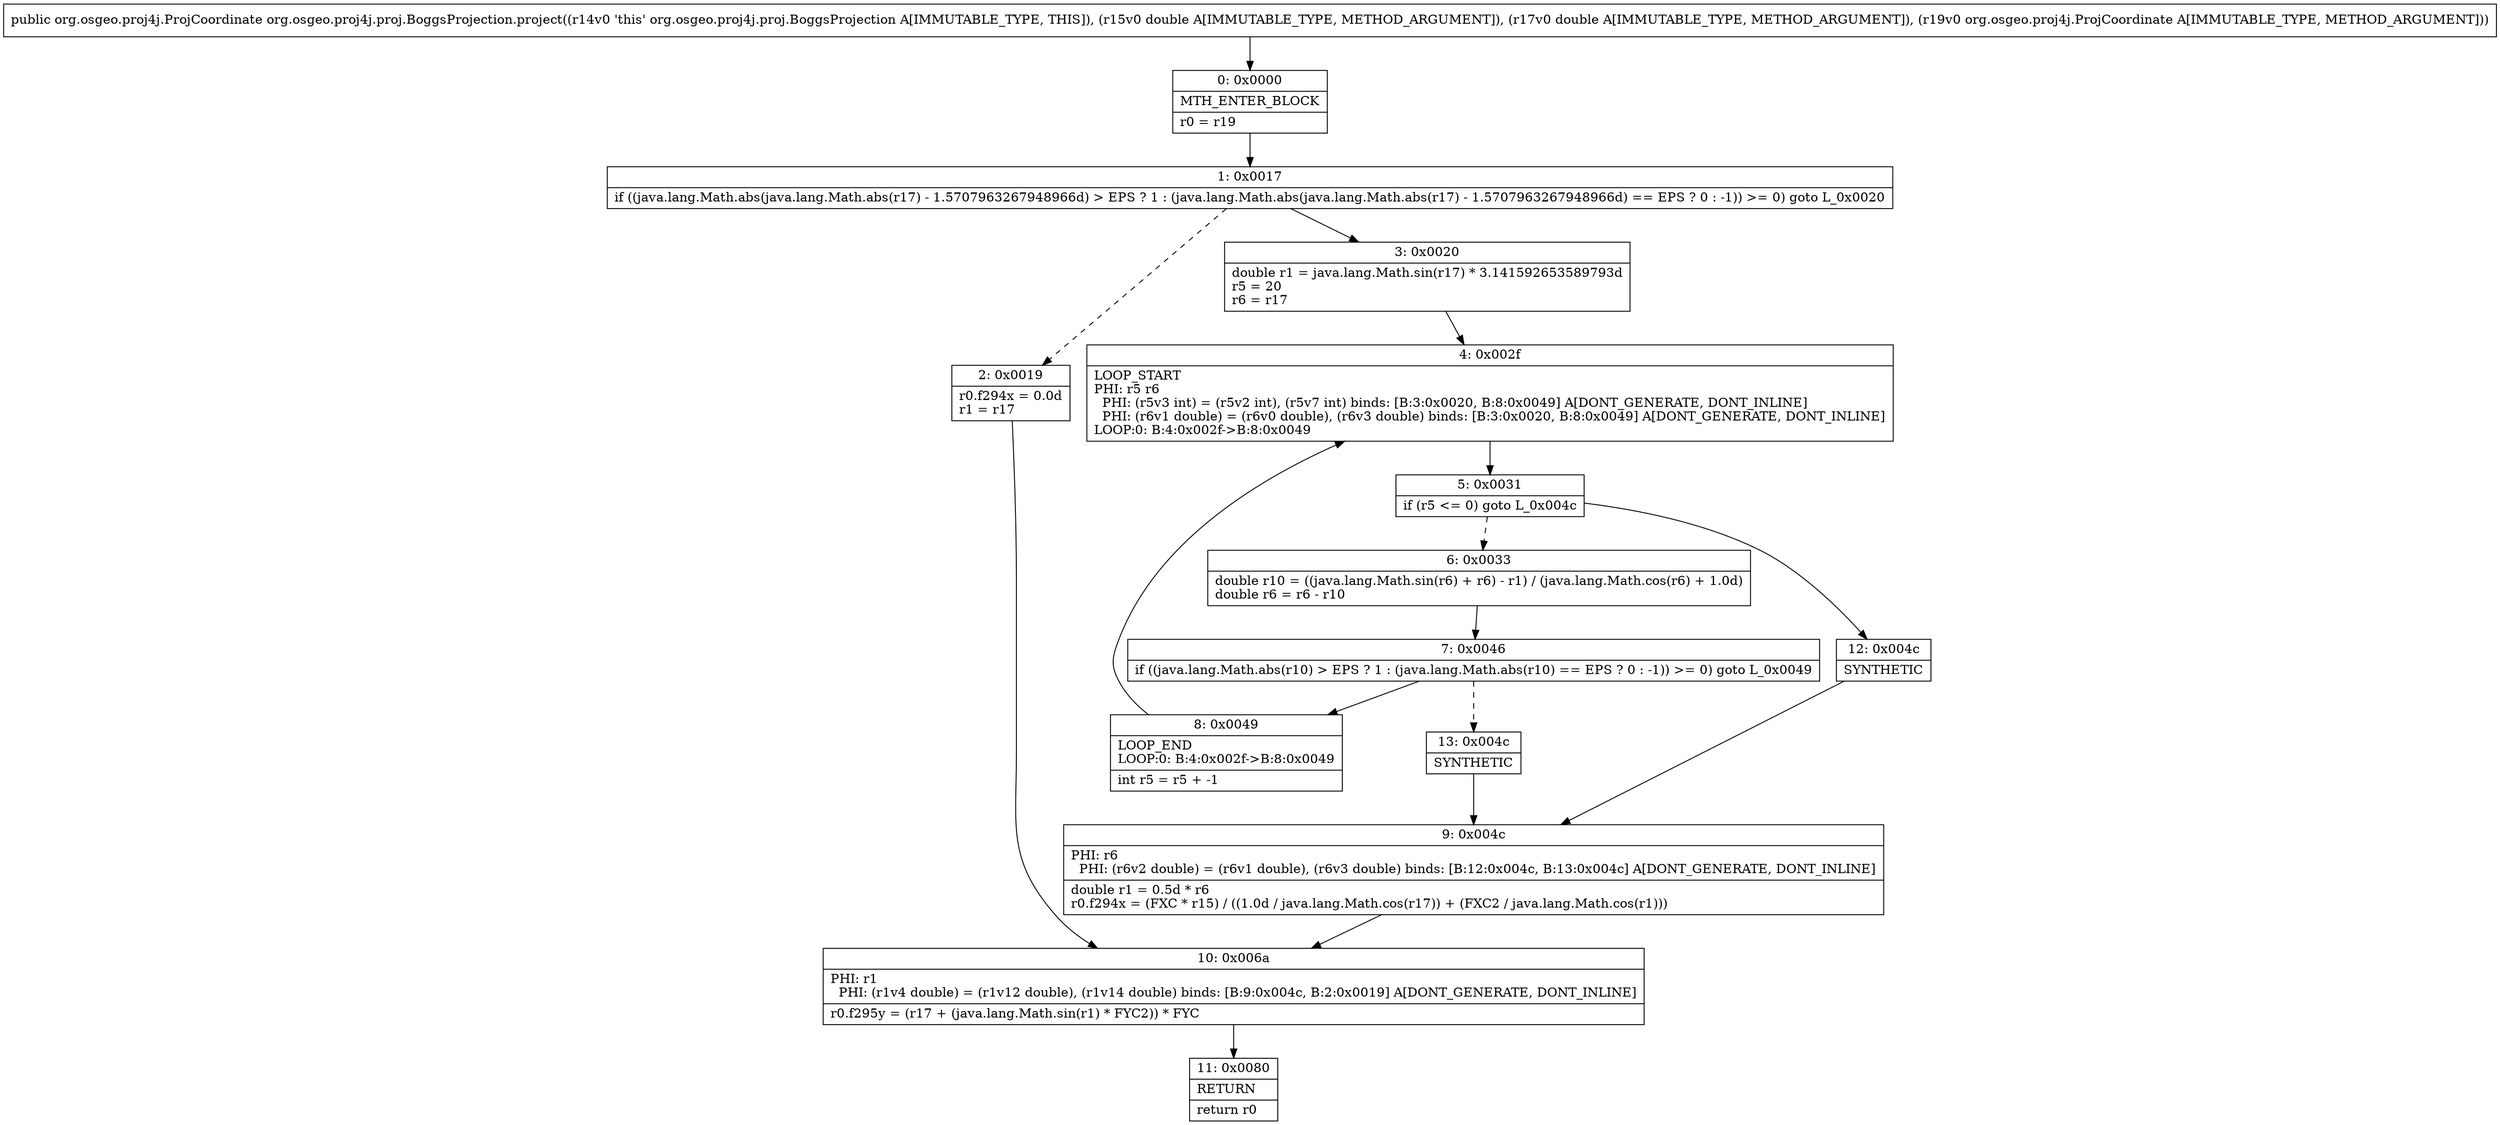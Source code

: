digraph "CFG fororg.osgeo.proj4j.proj.BoggsProjection.project(DDLorg\/osgeo\/proj4j\/ProjCoordinate;)Lorg\/osgeo\/proj4j\/ProjCoordinate;" {
Node_0 [shape=record,label="{0\:\ 0x0000|MTH_ENTER_BLOCK\l|r0 = r19\l}"];
Node_1 [shape=record,label="{1\:\ 0x0017|if ((java.lang.Math.abs(java.lang.Math.abs(r17) \- 1.5707963267948966d) \> EPS ? 1 : (java.lang.Math.abs(java.lang.Math.abs(r17) \- 1.5707963267948966d) == EPS ? 0 : \-1)) \>= 0) goto L_0x0020\l}"];
Node_2 [shape=record,label="{2\:\ 0x0019|r0.f294x = 0.0d\lr1 = r17\l}"];
Node_3 [shape=record,label="{3\:\ 0x0020|double r1 = java.lang.Math.sin(r17) * 3.141592653589793d\lr5 = 20\lr6 = r17\l}"];
Node_4 [shape=record,label="{4\:\ 0x002f|LOOP_START\lPHI: r5 r6 \l  PHI: (r5v3 int) = (r5v2 int), (r5v7 int) binds: [B:3:0x0020, B:8:0x0049] A[DONT_GENERATE, DONT_INLINE]\l  PHI: (r6v1 double) = (r6v0 double), (r6v3 double) binds: [B:3:0x0020, B:8:0x0049] A[DONT_GENERATE, DONT_INLINE]\lLOOP:0: B:4:0x002f\-\>B:8:0x0049\l}"];
Node_5 [shape=record,label="{5\:\ 0x0031|if (r5 \<= 0) goto L_0x004c\l}"];
Node_6 [shape=record,label="{6\:\ 0x0033|double r10 = ((java.lang.Math.sin(r6) + r6) \- r1) \/ (java.lang.Math.cos(r6) + 1.0d)\ldouble r6 = r6 \- r10\l}"];
Node_7 [shape=record,label="{7\:\ 0x0046|if ((java.lang.Math.abs(r10) \> EPS ? 1 : (java.lang.Math.abs(r10) == EPS ? 0 : \-1)) \>= 0) goto L_0x0049\l}"];
Node_8 [shape=record,label="{8\:\ 0x0049|LOOP_END\lLOOP:0: B:4:0x002f\-\>B:8:0x0049\l|int r5 = r5 + \-1\l}"];
Node_9 [shape=record,label="{9\:\ 0x004c|PHI: r6 \l  PHI: (r6v2 double) = (r6v1 double), (r6v3 double) binds: [B:12:0x004c, B:13:0x004c] A[DONT_GENERATE, DONT_INLINE]\l|double r1 = 0.5d * r6\lr0.f294x = (FXC * r15) \/ ((1.0d \/ java.lang.Math.cos(r17)) + (FXC2 \/ java.lang.Math.cos(r1)))\l}"];
Node_10 [shape=record,label="{10\:\ 0x006a|PHI: r1 \l  PHI: (r1v4 double) = (r1v12 double), (r1v14 double) binds: [B:9:0x004c, B:2:0x0019] A[DONT_GENERATE, DONT_INLINE]\l|r0.f295y = (r17 + (java.lang.Math.sin(r1) * FYC2)) * FYC\l}"];
Node_11 [shape=record,label="{11\:\ 0x0080|RETURN\l|return r0\l}"];
Node_12 [shape=record,label="{12\:\ 0x004c|SYNTHETIC\l}"];
Node_13 [shape=record,label="{13\:\ 0x004c|SYNTHETIC\l}"];
MethodNode[shape=record,label="{public org.osgeo.proj4j.ProjCoordinate org.osgeo.proj4j.proj.BoggsProjection.project((r14v0 'this' org.osgeo.proj4j.proj.BoggsProjection A[IMMUTABLE_TYPE, THIS]), (r15v0 double A[IMMUTABLE_TYPE, METHOD_ARGUMENT]), (r17v0 double A[IMMUTABLE_TYPE, METHOD_ARGUMENT]), (r19v0 org.osgeo.proj4j.ProjCoordinate A[IMMUTABLE_TYPE, METHOD_ARGUMENT])) }"];
MethodNode -> Node_0;
Node_0 -> Node_1;
Node_1 -> Node_2[style=dashed];
Node_1 -> Node_3;
Node_2 -> Node_10;
Node_3 -> Node_4;
Node_4 -> Node_5;
Node_5 -> Node_6[style=dashed];
Node_5 -> Node_12;
Node_6 -> Node_7;
Node_7 -> Node_8;
Node_7 -> Node_13[style=dashed];
Node_8 -> Node_4;
Node_9 -> Node_10;
Node_10 -> Node_11;
Node_12 -> Node_9;
Node_13 -> Node_9;
}

